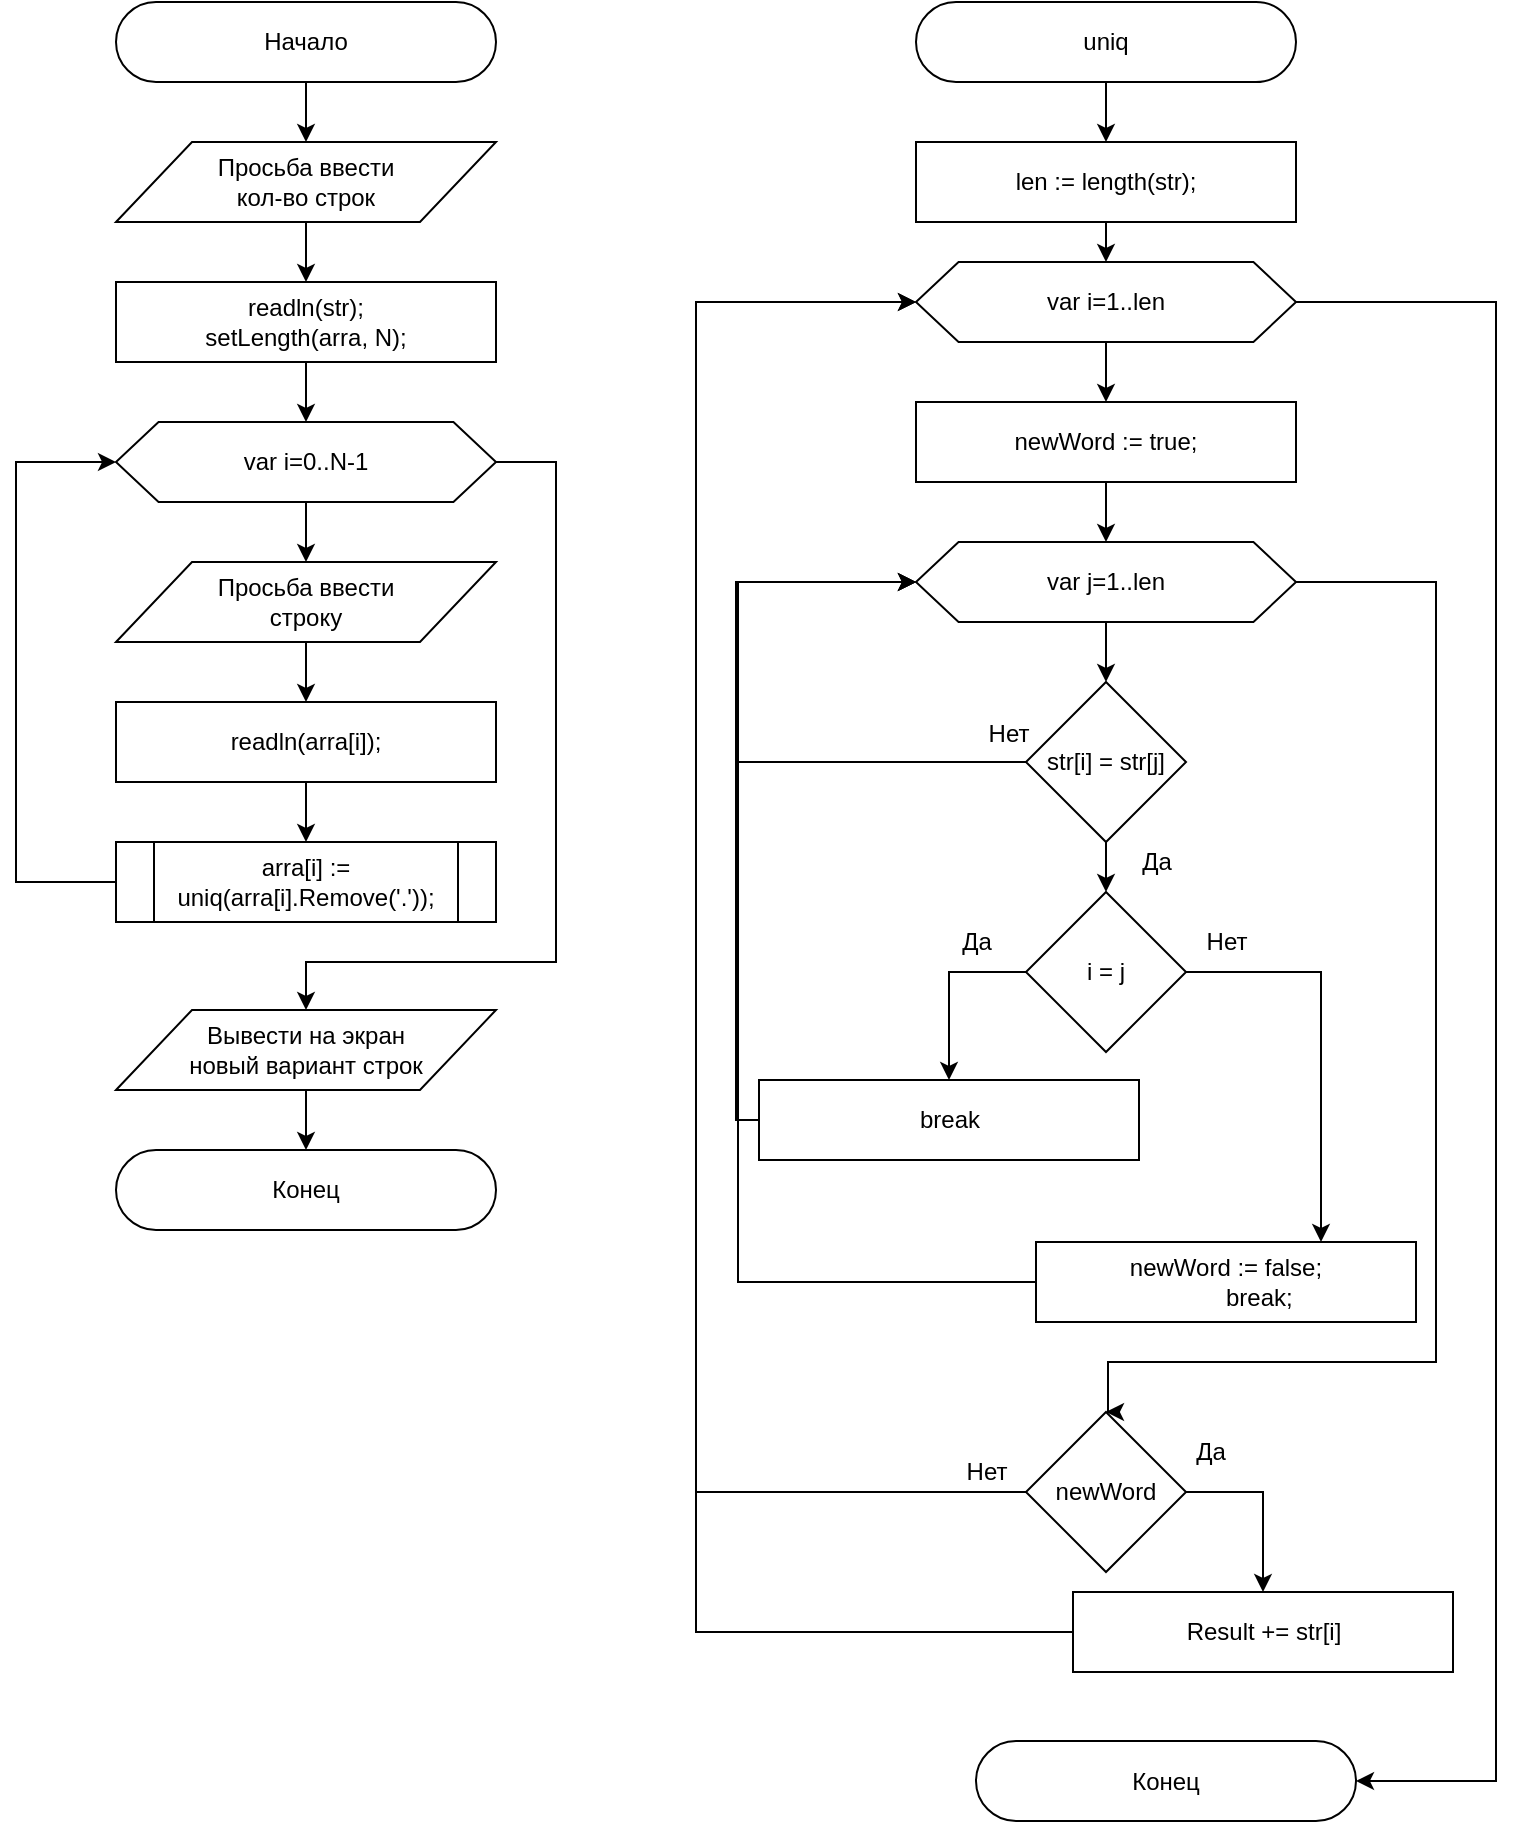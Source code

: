 <mxfile version="12.4.1" pages="2"><diagram name="a" id="jCoMiw5ytU9rw7zE3uL_"><mxGraphModel dx="1117" dy="1023" grid="1" gridSize="10" guides="1" tooltips="1" connect="1" arrows="1" fold="1" page="1" pageScale="1" pageWidth="826" pageHeight="1169" math="0" shadow="0"><root><mxCell id="0"/><mxCell id="1" parent="0"/><mxCell id="1F86D3BqWut_xf9vhxc2-1" value="Начало" style="rounded=1;whiteSpace=wrap;html=1;arcSize=50;" parent="1" vertex="1"><mxGeometry x="120" y="20" width="190" height="40" as="geometry"/></mxCell><mxCell id="1F86D3BqWut_xf9vhxc2-40" style="edgeStyle=orthogonalEdgeStyle;rounded=0;orthogonalLoop=1;jettySize=auto;html=1;exitX=0.5;exitY=1;exitDx=0;exitDy=0;" parent="1" source="1F86D3BqWut_xf9vhxc2-1" target="1F86D3BqWut_xf9vhxc2-3" edge="1"><mxGeometry relative="1" as="geometry"><mxPoint x="215.294" y="130" as="sourcePoint"/></mxGeometry></mxCell><mxCell id="1F86D3BqWut_xf9vhxc2-41" style="edgeStyle=orthogonalEdgeStyle;rounded=0;orthogonalLoop=1;jettySize=auto;html=1;" parent="1" source="1F86D3BqWut_xf9vhxc2-3" target="1F86D3BqWut_xf9vhxc2-5" edge="1"><mxGeometry relative="1" as="geometry"/></mxCell><mxCell id="1F86D3BqWut_xf9vhxc2-3" value="Просьба ввести &lt;br&gt;кол-во строк" style="shape=parallelogram;perimeter=parallelogramPerimeter;whiteSpace=wrap;html=1;" parent="1" vertex="1"><mxGeometry x="120" y="90" width="190" height="40" as="geometry"/></mxCell><mxCell id="1F86D3BqWut_xf9vhxc2-42" style="edgeStyle=orthogonalEdgeStyle;rounded=0;orthogonalLoop=1;jettySize=auto;html=1;" parent="1" source="1F86D3BqWut_xf9vhxc2-5" target="1F86D3BqWut_xf9vhxc2-6" edge="1"><mxGeometry relative="1" as="geometry"/></mxCell><mxCell id="1F86D3BqWut_xf9vhxc2-5" value="readln(str);&lt;br&gt;&lt;span&gt;setLength(arra, N);&lt;br&gt;&lt;/span&gt;" style="rounded=0;whiteSpace=wrap;html=1;" parent="1" vertex="1"><mxGeometry x="120" y="160" width="190" height="40" as="geometry"/></mxCell><mxCell id="70WS6c-dqFAa6Oq3vnYS-3" style="edgeStyle=orthogonalEdgeStyle;rounded=0;orthogonalLoop=1;jettySize=auto;html=1;entryX=0.5;entryY=0;entryDx=0;entryDy=0;" parent="1" source="1F86D3BqWut_xf9vhxc2-6" target="70WS6c-dqFAa6Oq3vnYS-2" edge="1"><mxGeometry relative="1" as="geometry"/></mxCell><mxCell id="70WS6c-dqFAa6Oq3vnYS-7" style="edgeStyle=orthogonalEdgeStyle;rounded=0;orthogonalLoop=1;jettySize=auto;html=1;entryX=0.5;entryY=0;entryDx=0;entryDy=0;" parent="1" source="1F86D3BqWut_xf9vhxc2-6" target="1F86D3BqWut_xf9vhxc2-33" edge="1"><mxGeometry relative="1" as="geometry"><Array as="points"><mxPoint x="340" y="250"/><mxPoint x="340" y="500"/><mxPoint x="215" y="500"/></Array></mxGeometry></mxCell><mxCell id="1F86D3BqWut_xf9vhxc2-6" value="var i=0..N-1" style="shape=hexagon;perimeter=hexagonPerimeter2;whiteSpace=wrap;html=1;size=0.112;" parent="1" vertex="1"><mxGeometry x="120" y="230" width="190" height="40" as="geometry"/></mxCell><mxCell id="1F86D3BqWut_xf9vhxc2-21" style="edgeStyle=orthogonalEdgeStyle;rounded=0;orthogonalLoop=1;jettySize=auto;html=1;entryX=0;entryY=0.5;entryDx=0;entryDy=0;exitX=0;exitY=0.5;exitDx=0;exitDy=0;" parent="1" source="1F86D3BqWut_xf9vhxc2-38" target="1F86D3BqWut_xf9vhxc2-6" edge="1"><mxGeometry relative="1" as="geometry"><mxPoint x="120" y="640.333" as="sourcePoint"/><Array as="points"><mxPoint x="70" y="460"/><mxPoint x="70" y="250"/></Array></mxGeometry></mxCell><mxCell id="1F86D3BqWut_xf9vhxc2-36" style="edgeStyle=orthogonalEdgeStyle;rounded=0;orthogonalLoop=1;jettySize=auto;html=1;entryX=0.5;entryY=0;entryDx=0;entryDy=0;" parent="1" source="1F86D3BqWut_xf9vhxc2-33" target="1F86D3BqWut_xf9vhxc2-35" edge="1"><mxGeometry relative="1" as="geometry"/></mxCell><mxCell id="1F86D3BqWut_xf9vhxc2-33" value="Вывести на экран &lt;br&gt;новый вариант строк" style="shape=parallelogram;perimeter=parallelogramPerimeter;whiteSpace=wrap;html=1;" parent="1" vertex="1"><mxGeometry x="120" y="524" width="190" height="40" as="geometry"/></mxCell><mxCell id="1F86D3BqWut_xf9vhxc2-35" value="Конец" style="rounded=1;whiteSpace=wrap;html=1;arcSize=50;" parent="1" vertex="1"><mxGeometry x="120" y="594" width="190" height="40" as="geometry"/></mxCell><mxCell id="1F86D3BqWut_xf9vhxc2-38" value="&lt;div&gt;arra[i] := uniq(arra[i].Remove('.'));&lt;br&gt;&lt;/div&gt;" style="shape=process;whiteSpace=wrap;html=1;backgroundOutline=1;" parent="1" vertex="1"><mxGeometry x="120" y="440" width="190" height="40" as="geometry"/></mxCell><mxCell id="1F86D3BqWut_xf9vhxc2-104" style="edgeStyle=elbowEdgeStyle;rounded=0;orthogonalLoop=1;jettySize=auto;elbow=vertical;html=1;entryX=0.5;entryY=0;entryDx=0;entryDy=0;" parent="1" source="1F86D3BqWut_xf9vhxc2-43" target="1F86D3BqWut_xf9vhxc2-44" edge="1"><mxGeometry relative="1" as="geometry"/></mxCell><mxCell id="1F86D3BqWut_xf9vhxc2-43" value="uniq" style="rounded=1;whiteSpace=wrap;html=1;arcSize=50;" parent="1" vertex="1"><mxGeometry x="520" y="20" width="190" height="40" as="geometry"/></mxCell><mxCell id="1F86D3BqWut_xf9vhxc2-105" style="edgeStyle=elbowEdgeStyle;rounded=0;orthogonalLoop=1;jettySize=auto;elbow=vertical;html=1;" parent="1" source="1F86D3BqWut_xf9vhxc2-44" target="1F86D3BqWut_xf9vhxc2-58" edge="1"><mxGeometry relative="1" as="geometry"/></mxCell><mxCell id="1F86D3BqWut_xf9vhxc2-44" value="len := length(str);" style="rounded=0;whiteSpace=wrap;html=1;" parent="1" vertex="1"><mxGeometry x="520" y="90" width="190" height="40" as="geometry"/></mxCell><mxCell id="1F86D3BqWut_xf9vhxc2-45" style="edgeStyle=orthogonalEdgeStyle;rounded=0;orthogonalLoop=1;jettySize=auto;html=1;exitX=0.5;exitY=1;exitDx=0;exitDy=0;entryX=0.5;entryY=0;entryDx=0;entryDy=0;" parent="1" source="1F86D3BqWut_xf9vhxc2-58" target="1F86D3BqWut_xf9vhxc2-61" edge="1"><mxGeometry relative="1" as="geometry"><mxPoint x="614.429" y="190" as="sourcePoint"/></mxGeometry></mxCell><mxCell id="1F86D3BqWut_xf9vhxc2-46" style="edgeStyle=orthogonalEdgeStyle;rounded=0;orthogonalLoop=1;jettySize=auto;html=1;" parent="1" source="1F86D3BqWut_xf9vhxc2-48" target="1F86D3BqWut_xf9vhxc2-51" edge="1"><mxGeometry relative="1" as="geometry"/></mxCell><mxCell id="1F86D3BqWut_xf9vhxc2-83" style="edgeStyle=orthogonalEdgeStyle;rounded=0;orthogonalLoop=1;jettySize=auto;html=1;entryX=0.5;entryY=0;entryDx=0;entryDy=0;" parent="1" source="1F86D3BqWut_xf9vhxc2-48" target="1F86D3BqWut_xf9vhxc2-92" edge="1"><mxGeometry relative="1" as="geometry"><mxPoint x="709" y="830" as="targetPoint"/><Array as="points"><mxPoint x="780" y="310"/><mxPoint x="780" y="700"/><mxPoint x="616" y="700"/></Array></mxGeometry></mxCell><mxCell id="1F86D3BqWut_xf9vhxc2-48" value="var j=1..len" style="shape=hexagon;perimeter=hexagonPerimeter2;whiteSpace=wrap;html=1;size=0.112;" parent="1" vertex="1"><mxGeometry x="520" y="290" width="190" height="40" as="geometry"/></mxCell><mxCell id="1F86D3BqWut_xf9vhxc2-65" style="edgeStyle=orthogonalEdgeStyle;rounded=0;orthogonalLoop=1;jettySize=auto;html=1;entryX=0;entryY=0.5;entryDx=0;entryDy=0;" parent="1" source="1F86D3BqWut_xf9vhxc2-51" target="1F86D3BqWut_xf9vhxc2-48" edge="1"><mxGeometry relative="1" as="geometry"><Array as="points"><mxPoint x="430" y="400"/><mxPoint x="430" y="310"/></Array></mxGeometry></mxCell><mxCell id="1F86D3BqWut_xf9vhxc2-68" value="" style="edgeStyle=orthogonalEdgeStyle;rounded=0;orthogonalLoop=1;jettySize=auto;html=1;" parent="1" source="1F86D3BqWut_xf9vhxc2-51" target="1F86D3BqWut_xf9vhxc2-67" edge="1"><mxGeometry relative="1" as="geometry"/></mxCell><mxCell id="1F86D3BqWut_xf9vhxc2-51" value="str[i] = str[j]" style="rhombus;whiteSpace=wrap;html=1;" parent="1" vertex="1"><mxGeometry x="575" y="360" width="80" height="80" as="geometry"/></mxCell><mxCell id="1F86D3BqWut_xf9vhxc2-71" style="edgeStyle=orthogonalEdgeStyle;rounded=0;orthogonalLoop=1;jettySize=auto;html=1;entryX=0.5;entryY=0;entryDx=0;entryDy=0;" parent="1" source="1F86D3BqWut_xf9vhxc2-67" target="70WS6c-dqFAa6Oq3vnYS-1" edge="1"><mxGeometry relative="1" as="geometry"><Array as="points"><mxPoint x="536" y="505"/></Array><mxPoint x="536" y="559" as="targetPoint"/></mxGeometry></mxCell><mxCell id="1F86D3BqWut_xf9vhxc2-74" value="" style="edgeStyle=orthogonalEdgeStyle;rounded=0;orthogonalLoop=1;jettySize=auto;html=1;entryX=0.75;entryY=0;entryDx=0;entryDy=0;" parent="1" source="1F86D3BqWut_xf9vhxc2-67" target="1F86D3BqWut_xf9vhxc2-79" edge="1"><mxGeometry relative="1" as="geometry"><mxPoint x="720" y="579" as="targetPoint"/><Array as="points"><mxPoint x="722" y="505"/></Array></mxGeometry></mxCell><mxCell id="1F86D3BqWut_xf9vhxc2-67" value="i = j" style="rhombus;whiteSpace=wrap;html=1;" parent="1" vertex="1"><mxGeometry x="575" y="465" width="80" height="80" as="geometry"/></mxCell><mxCell id="1F86D3BqWut_xf9vhxc2-101" style="edgeStyle=elbowEdgeStyle;rounded=0;orthogonalLoop=1;jettySize=auto;elbow=vertical;html=1;entryX=1;entryY=0.5;entryDx=0;entryDy=0;noJump=0;exitX=1;exitY=0.5;exitDx=0;exitDy=0;" parent="1" source="1F86D3BqWut_xf9vhxc2-58" target="1F86D3BqWut_xf9vhxc2-100" edge="1"><mxGeometry relative="1" as="geometry"><Array as="points"><mxPoint x="810" y="960"/><mxPoint x="780" y="170"/><mxPoint x="880" y="770"/><mxPoint x="700" y="940"/><mxPoint x="680" y="940"/><mxPoint x="760" y="260"/><mxPoint x="580" y="940"/><mxPoint x="810" y="960"/><mxPoint x="810" y="940"/><mxPoint x="810" y="920"/><mxPoint x="660" y="980"/><mxPoint x="810" y="950"/><mxPoint x="810" y="310"/></Array></mxGeometry></mxCell><mxCell id="1F86D3BqWut_xf9vhxc2-58" value="var i=1..len" style="shape=hexagon;perimeter=hexagonPerimeter2;whiteSpace=wrap;html=1;size=0.112;" parent="1" vertex="1"><mxGeometry x="520" y="150" width="190" height="40" as="geometry"/></mxCell><mxCell id="1F86D3BqWut_xf9vhxc2-62" style="edgeStyle=orthogonalEdgeStyle;rounded=0;orthogonalLoop=1;jettySize=auto;html=1;entryX=0.5;entryY=0;entryDx=0;entryDy=0;" parent="1" source="1F86D3BqWut_xf9vhxc2-61" target="1F86D3BqWut_xf9vhxc2-48" edge="1"><mxGeometry relative="1" as="geometry"/></mxCell><mxCell id="1F86D3BqWut_xf9vhxc2-61" value="newWord := true;" style="rounded=0;whiteSpace=wrap;html=1;" parent="1" vertex="1"><mxGeometry x="520" y="220" width="190" height="40" as="geometry"/></mxCell><mxCell id="1F86D3BqWut_xf9vhxc2-66" value="Нет" style="text;html=1;align=center;verticalAlign=middle;resizable=0;points=[];;autosize=1;" parent="1" vertex="1"><mxGeometry x="546" y="376" width="40" height="20" as="geometry"/></mxCell><mxCell id="1F86D3BqWut_xf9vhxc2-69" value="Да" style="text;html=1;align=center;verticalAlign=middle;resizable=0;points=[];;autosize=1;" parent="1" vertex="1"><mxGeometry x="625" y="440" width="30" height="20" as="geometry"/></mxCell><mxCell id="1F86D3BqWut_xf9vhxc2-82" style="edgeStyle=orthogonalEdgeStyle;rounded=0;orthogonalLoop=1;jettySize=auto;html=1;exitX=0;exitY=0.5;exitDx=0;exitDy=0;" parent="1" source="70WS6c-dqFAa6Oq3vnYS-1" edge="1"><mxGeometry relative="1" as="geometry"><mxPoint x="520" y="310" as="targetPoint"/><Array as="points"><mxPoint x="430" y="579"/><mxPoint x="430" y="310"/></Array><mxPoint x="470" y="500" as="sourcePoint"/></mxGeometry></mxCell><mxCell id="1F86D3BqWut_xf9vhxc2-72" value="Да" style="text;html=1;align=center;verticalAlign=middle;resizable=0;points=[];;autosize=1;" parent="1" vertex="1"><mxGeometry x="535" y="480" width="30" height="20" as="geometry"/></mxCell><mxCell id="1F86D3BqWut_xf9vhxc2-75" value="Нет" style="text;html=1;align=center;verticalAlign=middle;resizable=0;points=[];;autosize=1;" parent="1" vertex="1"><mxGeometry x="655" y="480" width="40" height="20" as="geometry"/></mxCell><mxCell id="1F86D3BqWut_xf9vhxc2-85" style="edgeStyle=orthogonalEdgeStyle;rounded=0;orthogonalLoop=1;jettySize=auto;html=1;exitX=0;exitY=0.5;exitDx=0;exitDy=0;" parent="1" source="1F86D3BqWut_xf9vhxc2-79" edge="1"><mxGeometry relative="1" as="geometry"><mxPoint x="520" y="310" as="targetPoint"/><Array as="points"><mxPoint x="431" y="660"/><mxPoint x="431" y="310"/></Array><mxPoint x="463.5" y="660" as="sourcePoint"/></mxGeometry></mxCell><mxCell id="1F86D3BqWut_xf9vhxc2-79" value="&lt;div&gt;newWord := false;&lt;/div&gt;&lt;div&gt;&amp;nbsp; &amp;nbsp; &amp;nbsp; &amp;nbsp; &amp;nbsp; break;&lt;/div&gt;" style="rounded=0;whiteSpace=wrap;html=1;" parent="1" vertex="1"><mxGeometry x="580" y="640" width="190" height="40" as="geometry"/></mxCell><mxCell id="1F86D3BqWut_xf9vhxc2-94" style="edgeStyle=elbowEdgeStyle;rounded=0;orthogonalLoop=1;jettySize=auto;elbow=vertical;html=1;entryX=0.5;entryY=0;entryDx=0;entryDy=0;" parent="1" source="1F86D3BqWut_xf9vhxc2-92" target="1F86D3BqWut_xf9vhxc2-93" edge="1"><mxGeometry relative="1" as="geometry"><Array as="points"><mxPoint x="678.5" y="765"/></Array></mxGeometry></mxCell><mxCell id="1F86D3BqWut_xf9vhxc2-96" style="edgeStyle=elbowEdgeStyle;rounded=0;orthogonalLoop=1;jettySize=auto;elbow=vertical;html=1;entryX=0;entryY=0.5;entryDx=0;entryDy=0;exitX=0;exitY=0.5;exitDx=0;exitDy=0;" parent="1" source="1F86D3BqWut_xf9vhxc2-93" target="1F86D3BqWut_xf9vhxc2-58" edge="1"><mxGeometry relative="1" as="geometry"><mxPoint x="500" y="810" as="sourcePoint"/><Array as="points"><mxPoint x="410" y="660"/><mxPoint x="400" y="790"/><mxPoint x="400" y="550"/><mxPoint x="360" y="340"/><mxPoint x="400" y="380"/><mxPoint x="400" y="580"/><mxPoint x="520" y="790"/><mxPoint x="410" y="790"/><mxPoint x="400" y="760"/><mxPoint x="510" y="870"/></Array></mxGeometry></mxCell><mxCell id="1F86D3BqWut_xf9vhxc2-97" style="edgeStyle=elbowEdgeStyle;rounded=0;orthogonalLoop=1;jettySize=auto;elbow=vertical;html=1;entryX=0;entryY=0.5;entryDx=0;entryDy=0;" parent="1" source="1F86D3BqWut_xf9vhxc2-92" target="1F86D3BqWut_xf9vhxc2-58" edge="1"><mxGeometry relative="1" as="geometry"><Array as="points"><mxPoint x="410" y="260"/></Array></mxGeometry></mxCell><mxCell id="1F86D3BqWut_xf9vhxc2-92" value="newWord" style="rhombus;whiteSpace=wrap;html=1;" parent="1" vertex="1"><mxGeometry x="575" y="725" width="80" height="80" as="geometry"/></mxCell><mxCell id="1F86D3BqWut_xf9vhxc2-93" value="Result += str[i]" style="rounded=0;whiteSpace=wrap;html=1;" parent="1" vertex="1"><mxGeometry x="598.5" y="815" width="190" height="40" as="geometry"/></mxCell><mxCell id="1F86D3BqWut_xf9vhxc2-95" value="Да" style="text;html=1;align=center;verticalAlign=middle;resizable=0;points=[];;autosize=1;" parent="1" vertex="1"><mxGeometry x="652" y="735" width="30" height="20" as="geometry"/></mxCell><mxCell id="1F86D3BqWut_xf9vhxc2-98" value="Нет" style="text;html=1;align=center;verticalAlign=middle;resizable=0;points=[];;autosize=1;" parent="1" vertex="1"><mxGeometry x="535" y="745" width="40" height="20" as="geometry"/></mxCell><mxCell id="1F86D3BqWut_xf9vhxc2-100" value="Конец" style="rounded=1;whiteSpace=wrap;html=1;arcSize=50;" parent="1" vertex="1"><mxGeometry x="550" y="889.5" width="190" height="40" as="geometry"/></mxCell><mxCell id="70WS6c-dqFAa6Oq3vnYS-1" value="break" style="rounded=0;whiteSpace=wrap;html=1;" parent="1" vertex="1"><mxGeometry x="441.5" y="559" width="190" height="40" as="geometry"/></mxCell><mxCell id="70WS6c-dqFAa6Oq3vnYS-5" style="edgeStyle=orthogonalEdgeStyle;rounded=0;orthogonalLoop=1;jettySize=auto;html=1;entryX=0.5;entryY=0;entryDx=0;entryDy=0;" parent="1" source="70WS6c-dqFAa6Oq3vnYS-2" target="70WS6c-dqFAa6Oq3vnYS-4" edge="1"><mxGeometry relative="1" as="geometry"/></mxCell><mxCell id="70WS6c-dqFAa6Oq3vnYS-2" value="Просьба ввести &lt;br&gt;строку" style="shape=parallelogram;perimeter=parallelogramPerimeter;whiteSpace=wrap;html=1;" parent="1" vertex="1"><mxGeometry x="120" y="300" width="190" height="40" as="geometry"/></mxCell><mxCell id="70WS6c-dqFAa6Oq3vnYS-6" style="edgeStyle=orthogonalEdgeStyle;rounded=0;orthogonalLoop=1;jettySize=auto;html=1;" parent="1" source="70WS6c-dqFAa6Oq3vnYS-4" target="1F86D3BqWut_xf9vhxc2-38" edge="1"><mxGeometry relative="1" as="geometry"/></mxCell><mxCell id="70WS6c-dqFAa6Oq3vnYS-4" value="readln(arra[i]);" style="rounded=0;whiteSpace=wrap;html=1;" parent="1" vertex="1"><mxGeometry x="120" y="370" width="190" height="40" as="geometry"/></mxCell></root></mxGraphModel></diagram><diagram id="R2sZgW69WX3h4FIhUm0J" name="b"><mxGraphModel dx="1303" dy="1193" grid="1" gridSize="10" guides="1" tooltips="1" connect="1" arrows="1" fold="1" page="1" pageScale="1" pageWidth="826" pageHeight="1169" math="0" shadow="0"><root><mxCell id="0wJ_2RT4TtPnMHTOMIa5-0"/><mxCell id="0wJ_2RT4TtPnMHTOMIa5-1" parent="0wJ_2RT4TtPnMHTOMIa5-0"/><mxCell id="0wJ_2RT4TtPnMHTOMIa5-3" style="edgeStyle=orthogonalEdgeStyle;rounded=0;orthogonalLoop=1;jettySize=auto;html=1;" edge="1" parent="0wJ_2RT4TtPnMHTOMIa5-1" source="0wJ_2RT4TtPnMHTOMIa5-4" target="0wJ_2RT4TtPnMHTOMIa5-6"><mxGeometry relative="1" as="geometry"/></mxCell><mxCell id="0wJ_2RT4TtPnMHTOMIa5-4" value="Начало" style="rounded=1;whiteSpace=wrap;html=1;arcSize=50;" vertex="1" parent="0wJ_2RT4TtPnMHTOMIa5-1"><mxGeometry x="270" y="100" width="190" height="40" as="geometry"/></mxCell><mxCell id="0wJ_2RT4TtPnMHTOMIa5-5" style="edgeStyle=orthogonalEdgeStyle;rounded=0;orthogonalLoop=1;jettySize=auto;html=1;entryX=0.5;entryY=0;entryDx=0;entryDy=0;" edge="1" parent="0wJ_2RT4TtPnMHTOMIa5-1" source="0wJ_2RT4TtPnMHTOMIa5-6" target="0wJ_2RT4TtPnMHTOMIa5-8"><mxGeometry relative="1" as="geometry"/></mxCell><mxCell id="0wJ_2RT4TtPnMHTOMIa5-6" value="Введите кол-во слов" style="shape=parallelogram;perimeter=parallelogramPerimeter;whiteSpace=wrap;html=1;" vertex="1" parent="0wJ_2RT4TtPnMHTOMIa5-1"><mxGeometry x="270" y="170" width="190" height="40" as="geometry"/></mxCell><mxCell id="0wJ_2RT4TtPnMHTOMIa5-7" style="edgeStyle=orthogonalEdgeStyle;rounded=0;orthogonalLoop=1;jettySize=auto;html=1;" edge="1" parent="0wJ_2RT4TtPnMHTOMIa5-1" source="0wJ_2RT4TtPnMHTOMIa5-8"><mxGeometry relative="1" as="geometry"><mxPoint x="365" y="310" as="targetPoint"/></mxGeometry></mxCell><mxCell id="0wJ_2RT4TtPnMHTOMIa5-8" value="&lt;div&gt;&amp;nbsp;readln(N);&lt;/div&gt;&lt;div&gt;&amp;nbsp; setLength(str, N);&lt;/div&gt;&lt;div&gt;&amp;nbsp; setLength(dubl, N);&lt;/div&gt;" style="rounded=0;whiteSpace=wrap;html=1;" vertex="1" parent="0wJ_2RT4TtPnMHTOMIa5-1"><mxGeometry x="270" y="240" width="190" height="40" as="geometry"/></mxCell><mxCell id="0wJ_2RT4TtPnMHTOMIa5-11" style="edgeStyle=orthogonalEdgeStyle;rounded=0;orthogonalLoop=1;jettySize=auto;html=1;entryX=0.5;entryY=0;entryDx=0;entryDy=0;exitX=0.5;exitY=1;exitDx=0;exitDy=0;" edge="1" parent="0wJ_2RT4TtPnMHTOMIa5-1" source="0wJ_2RT4TtPnMHTOMIa5-28" target="0wJ_2RT4TtPnMHTOMIa5-15"><mxGeometry relative="1" as="geometry"><mxPoint x="430" y="430" as="sourcePoint"/></mxGeometry></mxCell><mxCell id="0wJ_2RT4TtPnMHTOMIa5-29" style="edgeStyle=orthogonalEdgeStyle;rounded=0;orthogonalLoop=1;jettySize=auto;html=1;entryX=0.5;entryY=0;entryDx=0;entryDy=0;" edge="1" parent="0wJ_2RT4TtPnMHTOMIa5-1" source="0wJ_2RT4TtPnMHTOMIa5-13" target="0wJ_2RT4TtPnMHTOMIa5-28"><mxGeometry relative="1" as="geometry"/></mxCell><mxCell id="0wJ_2RT4TtPnMHTOMIa5-43" style="edgeStyle=orthogonalEdgeStyle;rounded=0;orthogonalLoop=1;jettySize=auto;html=1;entryX=0.5;entryY=0;entryDx=0;entryDy=0;" edge="1" parent="0wJ_2RT4TtPnMHTOMIa5-1" source="0wJ_2RT4TtPnMHTOMIa5-13" target="0wJ_2RT4TtPnMHTOMIa5-41"><mxGeometry relative="1" as="geometry"><Array as="points"><mxPoint x="500" y="330"/><mxPoint x="500" y="890"/><mxPoint x="365" y="890"/></Array></mxGeometry></mxCell><mxCell id="0wJ_2RT4TtPnMHTOMIa5-13" value="i=0 .. N-1" style="shape=hexagon;perimeter=hexagonPerimeter2;whiteSpace=wrap;html=1;size=0.152;" vertex="1" parent="0wJ_2RT4TtPnMHTOMIa5-1"><mxGeometry x="270" y="310" width="190" height="40" as="geometry"/></mxCell><mxCell id="0wJ_2RT4TtPnMHTOMIa5-31" style="edgeStyle=orthogonalEdgeStyle;rounded=0;orthogonalLoop=1;jettySize=auto;html=1;" edge="1" parent="0wJ_2RT4TtPnMHTOMIa5-1" source="0wJ_2RT4TtPnMHTOMIa5-15" target="0wJ_2RT4TtPnMHTOMIa5-30"><mxGeometry relative="1" as="geometry"/></mxCell><mxCell id="0wJ_2RT4TtPnMHTOMIa5-15" value="readln(str[i]);" style="rounded=0;whiteSpace=wrap;html=1;" vertex="1" parent="0wJ_2RT4TtPnMHTOMIa5-1"><mxGeometry x="270" y="450" width="190" height="40" as="geometry"/></mxCell><mxCell id="0wJ_2RT4TtPnMHTOMIa5-36" style="edgeStyle=orthogonalEdgeStyle;rounded=0;orthogonalLoop=1;jettySize=auto;html=1;" edge="1" parent="0wJ_2RT4TtPnMHTOMIa5-1" source="0wJ_2RT4TtPnMHTOMIa5-18" target="0wJ_2RT4TtPnMHTOMIa5-20"><mxGeometry relative="1" as="geometry"/></mxCell><mxCell id="0wJ_2RT4TtPnMHTOMIa5-37" style="edgeStyle=orthogonalEdgeStyle;rounded=0;orthogonalLoop=1;jettySize=auto;html=1;" edge="1" parent="0wJ_2RT4TtPnMHTOMIa5-1" source="0wJ_2RT4TtPnMHTOMIa5-18"><mxGeometry relative="1" as="geometry"><mxPoint x="269" y="540" as="targetPoint"/><Array as="points"><mxPoint x="250" y="715"/><mxPoint x="250" y="540"/><mxPoint x="269" y="540"/></Array></mxGeometry></mxCell><mxCell id="0wJ_2RT4TtPnMHTOMIa5-18" value="(err = 0) and (charInted &lt;br&gt;in digit)" style="rhombus;whiteSpace=wrap;html=1;" vertex="1" parent="0wJ_2RT4TtPnMHTOMIa5-1"><mxGeometry x="310" y="660" width="110" height="110" as="geometry"/></mxCell><mxCell id="0wJ_2RT4TtPnMHTOMIa5-38" style="edgeStyle=orthogonalEdgeStyle;rounded=0;orthogonalLoop=1;jettySize=auto;html=1;entryX=0;entryY=0.5;entryDx=0;entryDy=0;exitX=0;exitY=0.5;exitDx=0;exitDy=0;" edge="1" parent="0wJ_2RT4TtPnMHTOMIa5-1" source="0wJ_2RT4TtPnMHTOMIa5-20" target="0wJ_2RT4TtPnMHTOMIa5-30"><mxGeometry relative="1" as="geometry"><Array as="points"><mxPoint x="270" y="830"/><mxPoint x="250" y="830"/><mxPoint x="250" y="540"/></Array></mxGeometry></mxCell><mxCell id="0wJ_2RT4TtPnMHTOMIa5-20" value="dubl[i] += 1" style="rounded=0;whiteSpace=wrap;html=1;" vertex="1" parent="0wJ_2RT4TtPnMHTOMIa5-1"><mxGeometry x="270" y="800" width="190" height="46" as="geometry"/></mxCell><mxCell id="0wJ_2RT4TtPnMHTOMIa5-23" value="Да" style="text;html=1;align=center;verticalAlign=middle;resizable=0;points=[];;autosize=1;" vertex="1" parent="0wJ_2RT4TtPnMHTOMIa5-1"><mxGeometry x="365" y="770" width="30" height="20" as="geometry"/></mxCell><mxCell id="0wJ_2RT4TtPnMHTOMIa5-24" value="Нет" style="text;html=1;align=center;verticalAlign=middle;resizable=0;points=[];;autosize=1;" vertex="1" parent="0wJ_2RT4TtPnMHTOMIa5-1"><mxGeometry x="280" y="690" width="40" height="20" as="geometry"/></mxCell><mxCell id="0wJ_2RT4TtPnMHTOMIa5-25" style="edgeStyle=orthogonalEdgeStyle;rounded=0;orthogonalLoop=1;jettySize=auto;html=1;" edge="1" parent="0wJ_2RT4TtPnMHTOMIa5-1" source="0wJ_2RT4TtPnMHTOMIa5-26" target="0wJ_2RT4TtPnMHTOMIa5-27"><mxGeometry relative="1" as="geometry"/></mxCell><mxCell id="0wJ_2RT4TtPnMHTOMIa5-26" value="&amp;nbsp; &amp;nbsp; Вывод&amp;nbsp; на экран обрабо&lt;br&gt;танных слов" style="shape=parallelogram;perimeter=parallelogramPerimeter;whiteSpace=wrap;html=1;" vertex="1" parent="0wJ_2RT4TtPnMHTOMIa5-1"><mxGeometry x="270" y="1050" width="190" height="40" as="geometry"/></mxCell><mxCell id="0wJ_2RT4TtPnMHTOMIa5-27" value="Начало" style="rounded=1;whiteSpace=wrap;html=1;arcSize=50;" vertex="1" parent="0wJ_2RT4TtPnMHTOMIa5-1"><mxGeometry x="270" y="1110" width="190" height="40" as="geometry"/></mxCell><mxCell id="0wJ_2RT4TtPnMHTOMIa5-28" value="Вводите слово" style="shape=parallelogram;perimeter=parallelogramPerimeter;whiteSpace=wrap;html=1;" vertex="1" parent="0wJ_2RT4TtPnMHTOMIa5-1"><mxGeometry x="270" y="380" width="190" height="40" as="geometry"/></mxCell><mxCell id="0wJ_2RT4TtPnMHTOMIa5-34" style="edgeStyle=orthogonalEdgeStyle;rounded=0;orthogonalLoop=1;jettySize=auto;html=1;" edge="1" parent="0wJ_2RT4TtPnMHTOMIa5-1" source="0wJ_2RT4TtPnMHTOMIa5-30" target="0wJ_2RT4TtPnMHTOMIa5-32"><mxGeometry relative="1" as="geometry"/></mxCell><mxCell id="0wJ_2RT4TtPnMHTOMIa5-39" style="edgeStyle=orthogonalEdgeStyle;rounded=0;orthogonalLoop=1;jettySize=auto;html=1;entryX=0;entryY=0.5;entryDx=0;entryDy=0;" edge="1" parent="0wJ_2RT4TtPnMHTOMIa5-1" source="0wJ_2RT4TtPnMHTOMIa5-30" target="0wJ_2RT4TtPnMHTOMIa5-13"><mxGeometry relative="1" as="geometry"><Array as="points"><mxPoint x="480" y="540"/><mxPoint x="480" y="870"/><mxPoint x="230" y="870"/><mxPoint x="230" y="330"/></Array></mxGeometry></mxCell><mxCell id="0wJ_2RT4TtPnMHTOMIa5-30" value="var k:= 1 .. str[i].Length" style="shape=hexagon;perimeter=hexagonPerimeter2;whiteSpace=wrap;html=1;size=0.152;" vertex="1" parent="0wJ_2RT4TtPnMHTOMIa5-1"><mxGeometry x="270" y="520" width="190" height="40" as="geometry"/></mxCell><mxCell id="0wJ_2RT4TtPnMHTOMIa5-35" style="edgeStyle=orthogonalEdgeStyle;rounded=0;orthogonalLoop=1;jettySize=auto;html=1;" edge="1" parent="0wJ_2RT4TtPnMHTOMIa5-1" source="0wJ_2RT4TtPnMHTOMIa5-32" target="0wJ_2RT4TtPnMHTOMIa5-18"><mxGeometry relative="1" as="geometry"/></mxCell><mxCell id="0wJ_2RT4TtPnMHTOMIa5-32" value="val(str[i][k], charInted, err)" style="shape=process;whiteSpace=wrap;html=1;backgroundOutline=1;" vertex="1" parent="0wJ_2RT4TtPnMHTOMIa5-1"><mxGeometry x="270" y="590" width="190" height="40" as="geometry"/></mxCell><mxCell id="0wJ_2RT4TtPnMHTOMIa5-44" style="edgeStyle=orthogonalEdgeStyle;rounded=0;orthogonalLoop=1;jettySize=auto;html=1;entryX=0.5;entryY=0;entryDx=0;entryDy=0;" edge="1" parent="0wJ_2RT4TtPnMHTOMIa5-1" source="0wJ_2RT4TtPnMHTOMIa5-41" target="0wJ_2RT4TtPnMHTOMIa5-42"><mxGeometry relative="1" as="geometry"/></mxCell><mxCell id="0wJ_2RT4TtPnMHTOMIa5-41" value="&amp;nbsp;maxIndex:= dubl.LastIndexMax();&lt;br&gt;minIndex:= dubl.LastIndexMin();&lt;br&gt;buffer:= str[maxIndex];" style="rounded=0;whiteSpace=wrap;html=1;" vertex="1" parent="0wJ_2RT4TtPnMHTOMIa5-1"><mxGeometry x="270" y="910" width="190" height="40" as="geometry"/></mxCell><mxCell id="0wJ_2RT4TtPnMHTOMIa5-45" style="edgeStyle=orthogonalEdgeStyle;rounded=0;orthogonalLoop=1;jettySize=auto;html=1;" edge="1" parent="0wJ_2RT4TtPnMHTOMIa5-1" source="0wJ_2RT4TtPnMHTOMIa5-42" target="0wJ_2RT4TtPnMHTOMIa5-26"><mxGeometry relative="1" as="geometry"/></mxCell><mxCell id="0wJ_2RT4TtPnMHTOMIa5-42" value="&lt;div&gt;str[maxIndex]:= str[minIndex];&lt;/div&gt;&lt;div&gt;&amp;nbsp; str[minIndex]:= buffer;&lt;/div&gt;" style="rounded=0;whiteSpace=wrap;html=1;" vertex="1" parent="0wJ_2RT4TtPnMHTOMIa5-1"><mxGeometry x="270" y="980" width="190" height="40" as="geometry"/></mxCell></root></mxGraphModel></diagram></mxfile>